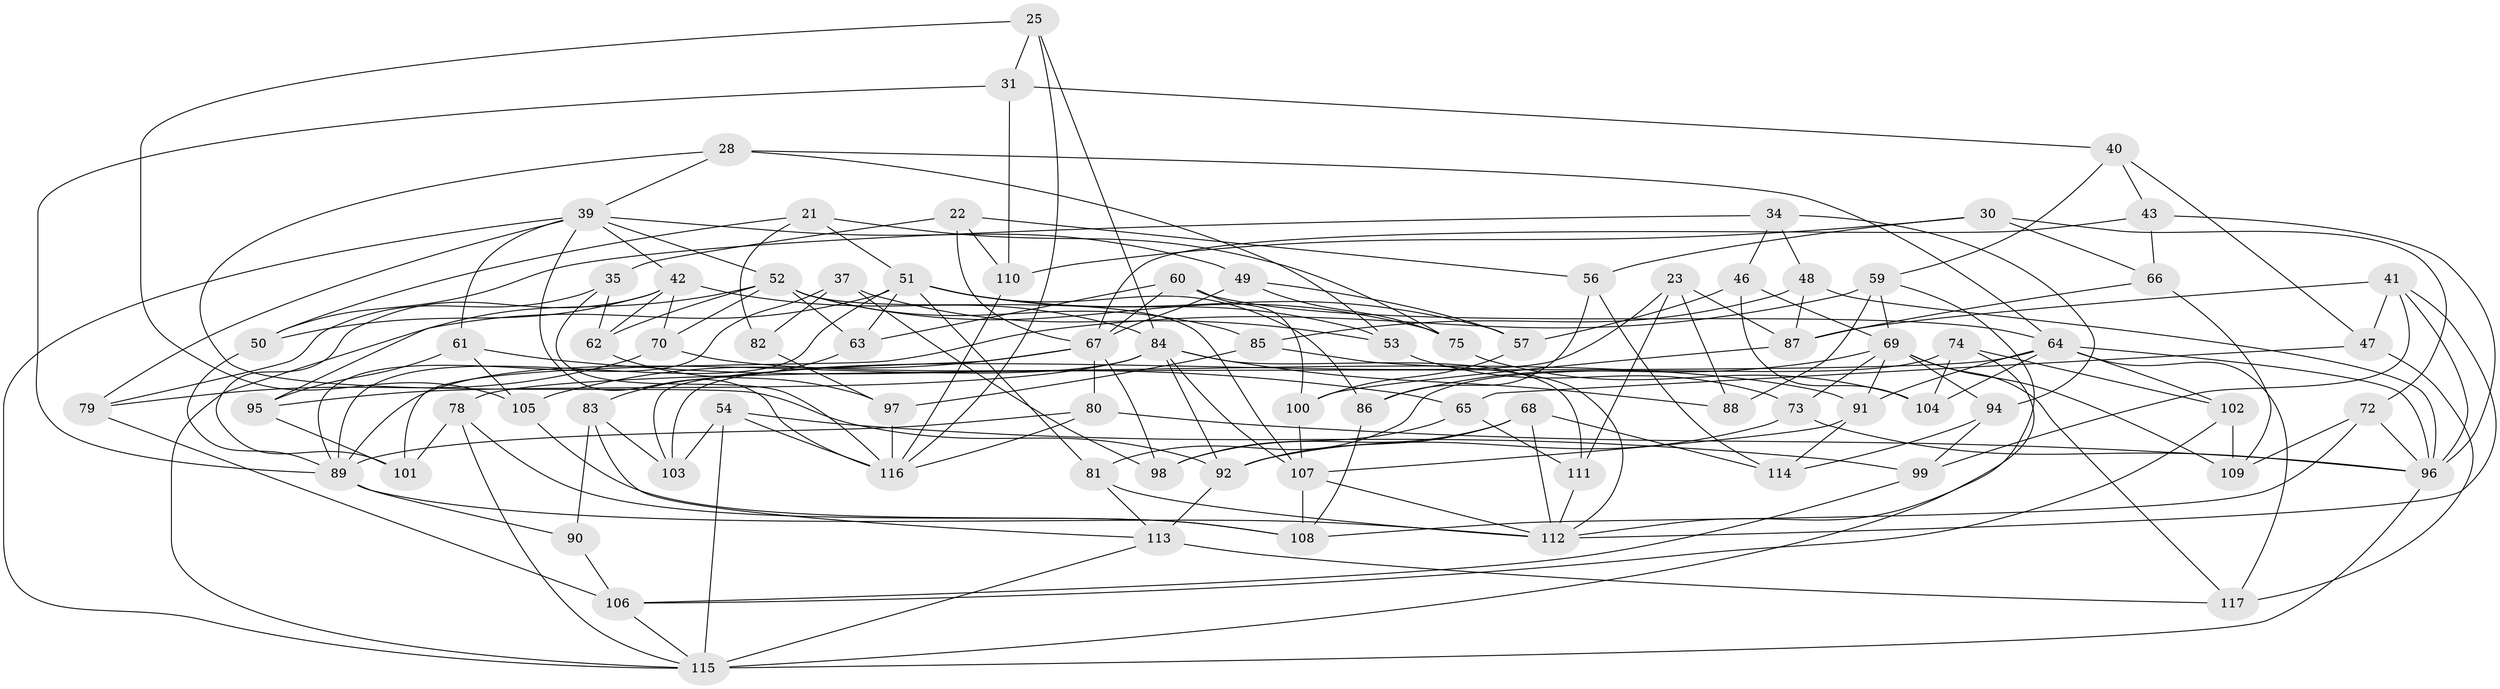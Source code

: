 // original degree distribution, {4: 1.0}
// Generated by graph-tools (version 1.1) at 2025/03/03/04/25 22:03:37]
// undirected, 81 vertices, 190 edges
graph export_dot {
graph [start="1"]
  node [color=gray90,style=filled];
  21;
  22;
  23;
  25;
  28;
  30;
  31;
  34;
  35;
  37;
  39 [super="+33"];
  40;
  41 [super="+5"];
  42 [super="+19"];
  43;
  46;
  47;
  48;
  49;
  50;
  51 [super="+38"];
  52 [super="+27"];
  53;
  54;
  56;
  57;
  59 [super="+58"];
  60;
  61;
  62;
  63;
  64 [super="+6+55"];
  65;
  66;
  67 [super="+8+36"];
  68;
  69 [super="+24"];
  70;
  72;
  73;
  74;
  75;
  78;
  79;
  80;
  81;
  82;
  83;
  84 [super="+17+26"];
  85;
  86;
  87 [super="+77"];
  88;
  89 [super="+12+20"];
  90;
  91 [super="+4"];
  92 [super="+71"];
  94;
  95;
  96 [super="+7+32"];
  97 [super="+14"];
  98;
  99;
  100;
  101;
  102;
  103;
  104;
  105;
  106 [super="+45"];
  107 [super="+3+44"];
  108 [super="+76"];
  109;
  110;
  111;
  112 [super="+15+93"];
  113 [super="+13"];
  114;
  115 [super="+2+10"];
  116 [super="+16+29"];
  117;
  21 -- 82;
  21 -- 75;
  21 -- 50;
  21 -- 51;
  22 -- 110;
  22 -- 35;
  22 -- 56;
  22 -- 67;
  23 -- 111;
  23 -- 103;
  23 -- 88;
  23 -- 87;
  25 -- 105;
  25 -- 31;
  25 -- 116;
  25 -- 84;
  28 -- 53;
  28 -- 92;
  28 -- 39;
  28 -- 64;
  30 -- 110;
  30 -- 56;
  30 -- 66;
  30 -- 72;
  31 -- 110;
  31 -- 40;
  31 -- 89;
  34 -- 94;
  34 -- 50;
  34 -- 46;
  34 -- 48;
  35 -- 79;
  35 -- 62;
  35 -- 116;
  37 -- 98;
  37 -- 53;
  37 -- 82;
  37 -- 89;
  39 -- 116;
  39 -- 79;
  39 -- 61;
  39 -- 49;
  39 -- 115;
  39 -- 42;
  39 -- 52;
  40 -- 47;
  40 -- 43;
  40 -- 59;
  41 -- 87 [weight=2];
  41 -- 96;
  41 -- 99;
  41 -- 47;
  41 -- 112;
  42 -- 62;
  42 -- 84;
  42 -- 50;
  42 -- 101;
  42 -- 70;
  43 -- 66;
  43 -- 67;
  43 -- 96;
  46 -- 57;
  46 -- 104;
  46 -- 69;
  47 -- 117;
  47 -- 65;
  48 -- 85;
  48 -- 87;
  48 -- 96;
  49 -- 75;
  49 -- 67;
  49 -- 57;
  50 -- 89;
  51 -- 81;
  51 -- 115;
  51 -- 53;
  51 -- 86;
  51 -- 89;
  51 -- 57;
  51 -- 63;
  52 -- 85;
  52 -- 63;
  52 -- 70;
  52 -- 75;
  52 -- 107;
  52 -- 62;
  52 -- 95;
  53 -- 73;
  54 -- 99;
  54 -- 103;
  54 -- 115;
  54 -- 116;
  56 -- 114;
  56 -- 86;
  57 -- 100;
  59 -- 112;
  59 -- 88 [weight=2];
  59 -- 101;
  59 -- 69;
  60 -- 100;
  60 -- 63;
  60 -- 64;
  60 -- 67;
  61 -- 95;
  61 -- 105;
  61 -- 65;
  62 -- 97;
  63 -- 83;
  64 -- 117;
  64 -- 104;
  64 -- 102;
  64 -- 91;
  64 -- 78;
  64 -- 96;
  65 -- 111;
  65 -- 98;
  66 -- 109;
  66 -- 87;
  67 -- 80;
  67 -- 103;
  67 -- 105;
  67 -- 98;
  68 -- 98;
  68 -- 114;
  68 -- 92;
  68 -- 112;
  69 -- 73;
  69 -- 94;
  69 -- 109;
  69 -- 117;
  69 -- 86;
  69 -- 91;
  70 -- 79;
  70 -- 91;
  72 -- 109;
  72 -- 108;
  72 -- 96;
  73 -- 92;
  73 -- 96;
  74 -- 104;
  74 -- 81;
  74 -- 102;
  74 -- 115;
  75 -- 104;
  78 -- 108;
  78 -- 101;
  78 -- 115;
  79 -- 106;
  80 -- 89;
  80 -- 116;
  80 -- 96;
  81 -- 113;
  81 -- 112;
  82 -- 97 [weight=2];
  83 -- 103;
  83 -- 113;
  83 -- 90;
  84 -- 111;
  84 -- 95;
  84 -- 88;
  84 -- 107;
  84 -- 92;
  84 -- 89;
  85 -- 97;
  85 -- 112;
  86 -- 108;
  87 -- 100;
  89 -- 90;
  89 -- 112;
  90 -- 106 [weight=2];
  91 -- 107 [weight=2];
  91 -- 114;
  92 -- 113 [weight=2];
  94 -- 99;
  94 -- 114;
  95 -- 101;
  96 -- 115;
  97 -- 116 [weight=2];
  99 -- 106;
  100 -- 107;
  102 -- 109;
  102 -- 106;
  105 -- 108;
  106 -- 115;
  107 -- 112;
  107 -- 108 [weight=2];
  110 -- 116;
  111 -- 112;
  113 -- 115;
  113 -- 117;
}

